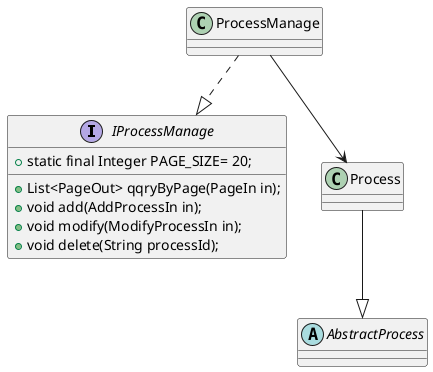 @startuml

interface IProcessManage
class ProcessManage
abstract class AbstractProcess
class Process

Process --|>AbstractProcess
ProcessManage --> Process
ProcessManage ..|> IProcessManage

interface IProcessManage{
    + static final Integer PAGE_SIZE= 20;
    + List<PageOut> qqryByPage(PageIn in);
    + void add(AddProcessIn in);
    + void modify(ModifyProcessIn in);
    + void delete(String processId);
}

@enduml